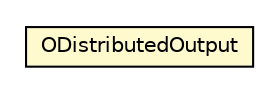 #!/usr/local/bin/dot
#
# Class diagram 
# Generated by UMLGraph version R5_6-24-gf6e263 (http://www.umlgraph.org/)
#

digraph G {
	edge [fontname="Helvetica",fontsize=10,labelfontname="Helvetica",labelfontsize=10];
	node [fontname="Helvetica",fontsize=10,shape=plaintext];
	nodesep=0.25;
	ranksep=0.5;
	// com.orientechnologies.orient.server.distributed.impl.ODistributedOutput
	c1548350 [label=<<table title="com.orientechnologies.orient.server.distributed.impl.ODistributedOutput" border="0" cellborder="1" cellspacing="0" cellpadding="2" port="p" bgcolor="lemonChiffon" href="./ODistributedOutput.html">
		<tr><td><table border="0" cellspacing="0" cellpadding="1">
<tr><td align="center" balign="center"> ODistributedOutput </td></tr>
		</table></td></tr>
		</table>>, URL="./ODistributedOutput.html", fontname="Helvetica", fontcolor="black", fontsize=10.0];
}

